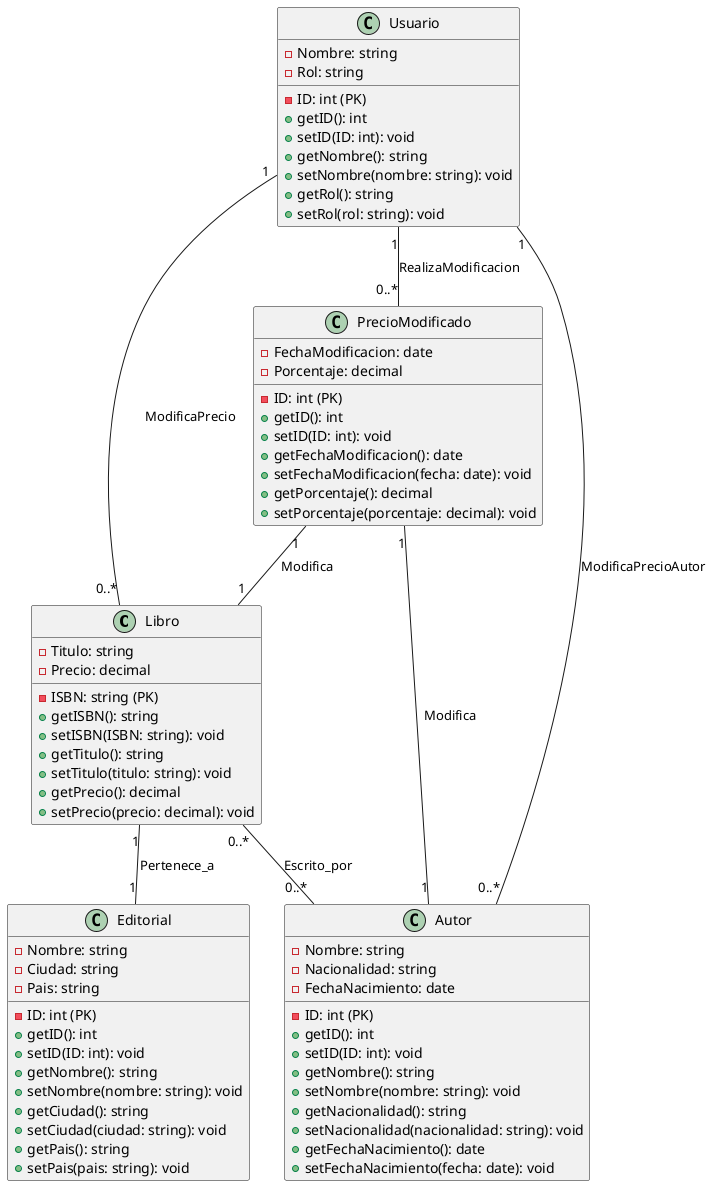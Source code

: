 @startuml

class Libro {
    -ISBN: string (PK)
    -Titulo: string
    -Precio: decimal
    +getISBN(): string
    +setISBN(ISBN: string): void
    +getTitulo(): string
    +setTitulo(titulo: string): void
    +getPrecio(): decimal
    +setPrecio(precio: decimal): void
}

class Editorial {
    -ID: int (PK)
    -Nombre: string
    -Ciudad: string
    -Pais: string
    +getID(): int
    +setID(ID: int): void
    +getNombre(): string
    +setNombre(nombre: string): void
    +getCiudad(): string
    +setCiudad(ciudad: string): void
    +getPais(): string
    +setPais(pais: string): void
}

class Autor {
    -ID: int (PK)
    -Nombre: string
    -Nacionalidad: string
    -FechaNacimiento: date
    +getID(): int
    +setID(ID: int): void
    +getNombre(): string
    +setNombre(nombre: string): void
    +getNacionalidad(): string
    +setNacionalidad(nacionalidad: string): void
    +getFechaNacimiento(): date
    +setFechaNacimiento(fecha: date): void
}

class Usuario {
    -ID: int (PK)
    -Nombre: string
    -Rol: string
    +getID(): int
    +setID(ID: int): void
    +getNombre(): string
    +setNombre(nombre: string): void
    +getRol(): string
    +setRol(rol: string): void
}

class PrecioModificado {
    -ID: int (PK)
    -FechaModificacion: date
    -Porcentaje: decimal
    +getID(): int
    +setID(ID: int): void
    +getFechaModificacion(): date
    +setFechaModificacion(fecha: date): void
    +getPorcentaje(): decimal
    +setPorcentaje(porcentaje: decimal): void
}

Usuario "1" -- "0..*" PrecioModificado : RealizaModificacion
Usuario "1" -- "0..*" Libro : ModificaPrecio
Usuario "1" -- "0..*" Autor : ModificaPrecioAutor
PrecioModificado "1" -- "1" Libro : Modifica
PrecioModificado "1" -- "1" Autor : Modifica
Libro "1" -- "1" Editorial : Pertenece_a
Libro "0..*" -- "0..*" Autor : Escrito_por

@enduml
